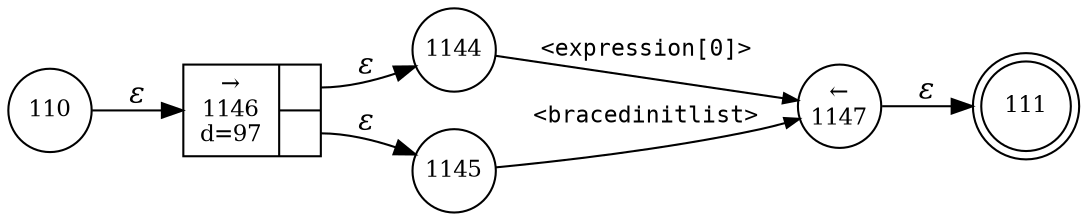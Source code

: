 digraph ATN {
rankdir=LR;
s111[fontsize=11, label="111", shape=doublecircle, fixedsize=true, width=.6];
s1144[fontsize=11,label="1144", shape=circle, fixedsize=true, width=.55, peripheries=1];
s1145[fontsize=11,label="1145", shape=circle, fixedsize=true, width=.55, peripheries=1];
s1146[fontsize=11,label="{&rarr;\n1146\nd=97|{<p0>|<p1>}}", shape=record, fixedsize=false, peripheries=1];
s1147[fontsize=11,label="&larr;\n1147", shape=circle, fixedsize=true, width=.55, peripheries=1];
s110[fontsize=11,label="110", shape=circle, fixedsize=true, width=.55, peripheries=1];
s110 -> s1146 [fontname="Times-Italic", label="&epsilon;"];
s1146:p0 -> s1144 [fontname="Times-Italic", label="&epsilon;"];
s1146:p1 -> s1145 [fontname="Times-Italic", label="&epsilon;"];
s1144 -> s1147 [fontsize=11, fontname="Courier", arrowsize=.7, label = "<expression[0]>", arrowhead = normal];
s1145 -> s1147 [fontsize=11, fontname="Courier", arrowsize=.7, label = "<bracedinitlist>", arrowhead = normal];
s1147 -> s111 [fontname="Times-Italic", label="&epsilon;"];
}